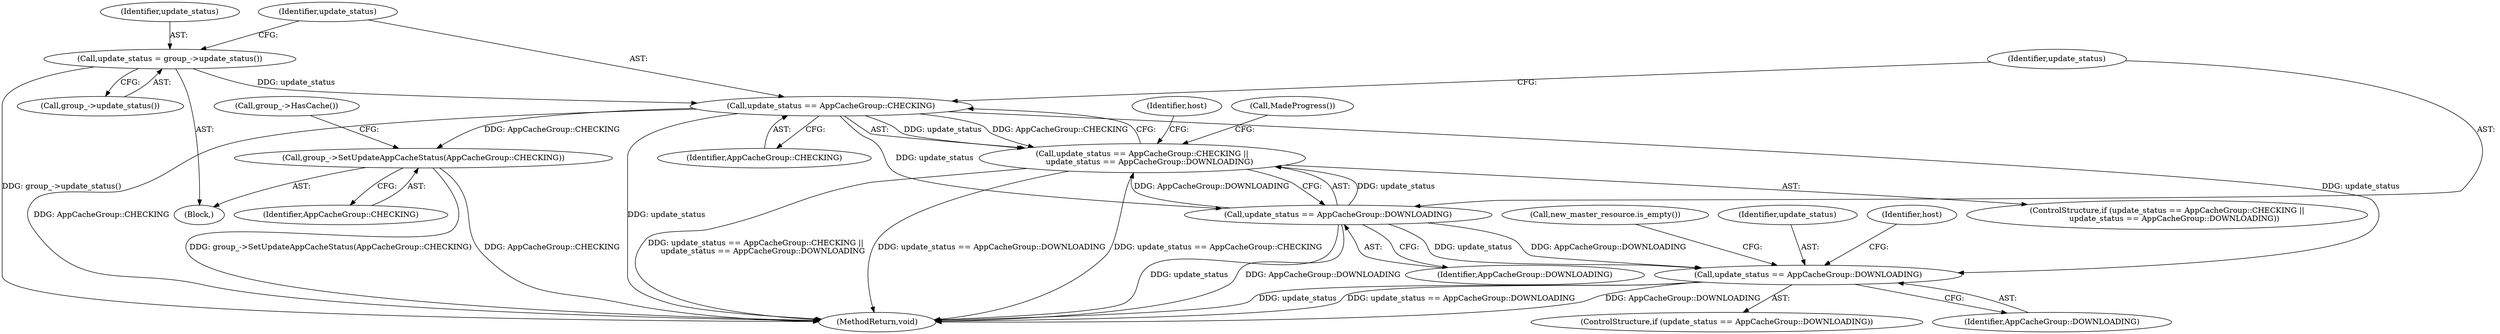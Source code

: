 digraph "0_Chrome_e5c298b780737c53fa9aae44d6fef522931d88b0_0@API" {
"1000169" [label="(Call,update_status == AppCacheGroup::CHECKING)"];
"1000164" [label="(Call,update_status = group_->update_status())"];
"1000168" [label="(Call,update_status == AppCacheGroup::CHECKING ||\n      update_status == AppCacheGroup::DOWNLOADING)"];
"1000172" [label="(Call,update_status == AppCacheGroup::DOWNLOADING)"];
"1000183" [label="(Call,update_status == AppCacheGroup::DOWNLOADING)"];
"1000199" [label="(Call,group_->SetUpdateAppCacheStatus(AppCacheGroup::CHECKING))"];
"1000103" [label="(Block,)"];
"1000177" [label="(Identifier,host)"];
"1000171" [label="(Identifier,AppCacheGroup::CHECKING)"];
"1000187" [label="(Identifier,host)"];
"1000202" [label="(Call,group_->HasCache())"];
"1000173" [label="(Identifier,update_status)"];
"1000172" [label="(Call,update_status == AppCacheGroup::DOWNLOADING)"];
"1000198" [label="(Call,MadeProgress())"];
"1000182" [label="(ControlStructure,if (update_status == AppCacheGroup::DOWNLOADING))"];
"1000200" [label="(Identifier,AppCacheGroup::CHECKING)"];
"1000191" [label="(Call,new_master_resource.is_empty())"];
"1000166" [label="(Call,group_->update_status())"];
"1000174" [label="(Identifier,AppCacheGroup::DOWNLOADING)"];
"1000167" [label="(ControlStructure,if (update_status == AppCacheGroup::CHECKING ||\n      update_status == AppCacheGroup::DOWNLOADING))"];
"1000164" [label="(Call,update_status = group_->update_status())"];
"1000170" [label="(Identifier,update_status)"];
"1000168" [label="(Call,update_status == AppCacheGroup::CHECKING ||\n      update_status == AppCacheGroup::DOWNLOADING)"];
"1000199" [label="(Call,group_->SetUpdateAppCacheStatus(AppCacheGroup::CHECKING))"];
"1000165" [label="(Identifier,update_status)"];
"1000185" [label="(Identifier,AppCacheGroup::DOWNLOADING)"];
"1000183" [label="(Call,update_status == AppCacheGroup::DOWNLOADING)"];
"1000169" [label="(Call,update_status == AppCacheGroup::CHECKING)"];
"1000254" [label="(MethodReturn,void)"];
"1000184" [label="(Identifier,update_status)"];
"1000169" -> "1000168"  [label="AST: "];
"1000169" -> "1000171"  [label="CFG: "];
"1000170" -> "1000169"  [label="AST: "];
"1000171" -> "1000169"  [label="AST: "];
"1000173" -> "1000169"  [label="CFG: "];
"1000168" -> "1000169"  [label="CFG: "];
"1000169" -> "1000254"  [label="DDG: AppCacheGroup::CHECKING"];
"1000169" -> "1000254"  [label="DDG: update_status"];
"1000169" -> "1000168"  [label="DDG: update_status"];
"1000169" -> "1000168"  [label="DDG: AppCacheGroup::CHECKING"];
"1000164" -> "1000169"  [label="DDG: update_status"];
"1000169" -> "1000172"  [label="DDG: update_status"];
"1000169" -> "1000183"  [label="DDG: update_status"];
"1000169" -> "1000199"  [label="DDG: AppCacheGroup::CHECKING"];
"1000164" -> "1000103"  [label="AST: "];
"1000164" -> "1000166"  [label="CFG: "];
"1000165" -> "1000164"  [label="AST: "];
"1000166" -> "1000164"  [label="AST: "];
"1000170" -> "1000164"  [label="CFG: "];
"1000164" -> "1000254"  [label="DDG: group_->update_status()"];
"1000168" -> "1000167"  [label="AST: "];
"1000168" -> "1000172"  [label="CFG: "];
"1000172" -> "1000168"  [label="AST: "];
"1000177" -> "1000168"  [label="CFG: "];
"1000198" -> "1000168"  [label="CFG: "];
"1000168" -> "1000254"  [label="DDG: update_status == AppCacheGroup::CHECKING ||\n      update_status == AppCacheGroup::DOWNLOADING"];
"1000168" -> "1000254"  [label="DDG: update_status == AppCacheGroup::DOWNLOADING"];
"1000168" -> "1000254"  [label="DDG: update_status == AppCacheGroup::CHECKING"];
"1000172" -> "1000168"  [label="DDG: update_status"];
"1000172" -> "1000168"  [label="DDG: AppCacheGroup::DOWNLOADING"];
"1000172" -> "1000174"  [label="CFG: "];
"1000173" -> "1000172"  [label="AST: "];
"1000174" -> "1000172"  [label="AST: "];
"1000172" -> "1000254"  [label="DDG: update_status"];
"1000172" -> "1000254"  [label="DDG: AppCacheGroup::DOWNLOADING"];
"1000172" -> "1000183"  [label="DDG: update_status"];
"1000172" -> "1000183"  [label="DDG: AppCacheGroup::DOWNLOADING"];
"1000183" -> "1000182"  [label="AST: "];
"1000183" -> "1000185"  [label="CFG: "];
"1000184" -> "1000183"  [label="AST: "];
"1000185" -> "1000183"  [label="AST: "];
"1000187" -> "1000183"  [label="CFG: "];
"1000191" -> "1000183"  [label="CFG: "];
"1000183" -> "1000254"  [label="DDG: AppCacheGroup::DOWNLOADING"];
"1000183" -> "1000254"  [label="DDG: update_status"];
"1000183" -> "1000254"  [label="DDG: update_status == AppCacheGroup::DOWNLOADING"];
"1000199" -> "1000103"  [label="AST: "];
"1000199" -> "1000200"  [label="CFG: "];
"1000200" -> "1000199"  [label="AST: "];
"1000202" -> "1000199"  [label="CFG: "];
"1000199" -> "1000254"  [label="DDG: group_->SetUpdateAppCacheStatus(AppCacheGroup::CHECKING)"];
"1000199" -> "1000254"  [label="DDG: AppCacheGroup::CHECKING"];
}
